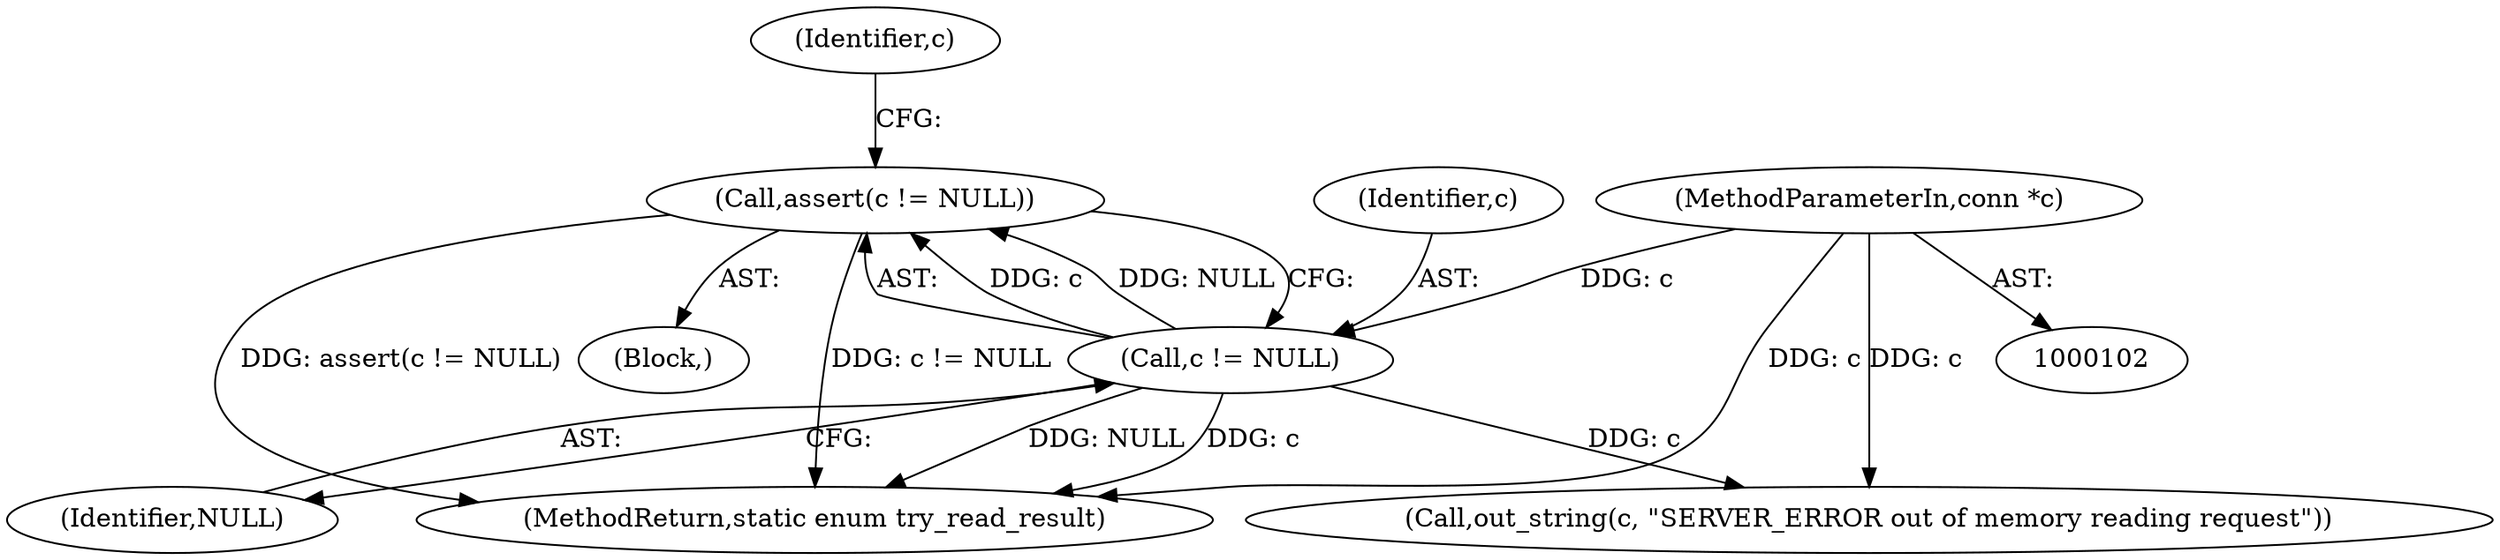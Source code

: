 digraph "0_memcached_75cc83685e103bc8ba380a57468c8f04413033f9_0@API" {
"1000114" [label="(Call,assert(c != NULL))"];
"1000115" [label="(Call,c != NULL)"];
"1000103" [label="(MethodParameterIn,conn *c)"];
"1000114" [label="(Call,assert(c != NULL))"];
"1000117" [label="(Identifier,NULL)"];
"1000325" [label="(MethodReturn,static enum try_read_result)"];
"1000116" [label="(Identifier,c)"];
"1000201" [label="(Call,out_string(c, \"SERVER_ERROR out of memory reading request\"))"];
"1000121" [label="(Identifier,c)"];
"1000115" [label="(Call,c != NULL)"];
"1000103" [label="(MethodParameterIn,conn *c)"];
"1000104" [label="(Block,)"];
"1000114" -> "1000104"  [label="AST: "];
"1000114" -> "1000115"  [label="CFG: "];
"1000115" -> "1000114"  [label="AST: "];
"1000121" -> "1000114"  [label="CFG: "];
"1000114" -> "1000325"  [label="DDG: assert(c != NULL)"];
"1000114" -> "1000325"  [label="DDG: c != NULL"];
"1000115" -> "1000114"  [label="DDG: c"];
"1000115" -> "1000114"  [label="DDG: NULL"];
"1000115" -> "1000117"  [label="CFG: "];
"1000116" -> "1000115"  [label="AST: "];
"1000117" -> "1000115"  [label="AST: "];
"1000115" -> "1000325"  [label="DDG: NULL"];
"1000115" -> "1000325"  [label="DDG: c"];
"1000103" -> "1000115"  [label="DDG: c"];
"1000115" -> "1000201"  [label="DDG: c"];
"1000103" -> "1000102"  [label="AST: "];
"1000103" -> "1000325"  [label="DDG: c"];
"1000103" -> "1000201"  [label="DDG: c"];
}
